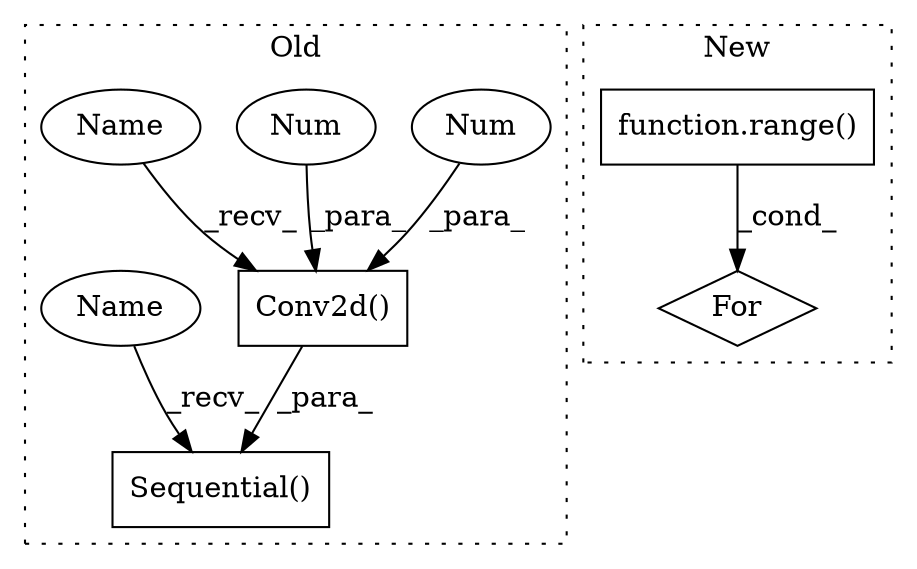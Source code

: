 digraph G {
subgraph cluster0 {
1 [label="Conv2d()" a="75" s="4477,4498" l="10,22" shape="box"];
3 [label="Num" a="76" s="4497" l="1" shape="ellipse"];
4 [label="Num" a="76" s="4487" l="3" shape="ellipse"];
6 [label="Sequential()" a="75" s="4446,4576" l="31,1" shape="box"];
7 [label="Name" a="87" s="4477" l="2" shape="ellipse"];
8 [label="Name" a="87" s="4446" l="2" shape="ellipse"];
label = "Old";
style="dotted";
}
subgraph cluster1 {
2 [label="function.range()" a="75" s="10164,10190" l="6,1" shape="box"];
5 [label="For" a="107" s="10155,10191" l="4,14" shape="diamond"];
label = "New";
style="dotted";
}
1 -> 6 [label="_para_"];
2 -> 5 [label="_cond_"];
3 -> 1 [label="_para_"];
4 -> 1 [label="_para_"];
7 -> 1 [label="_recv_"];
8 -> 6 [label="_recv_"];
}